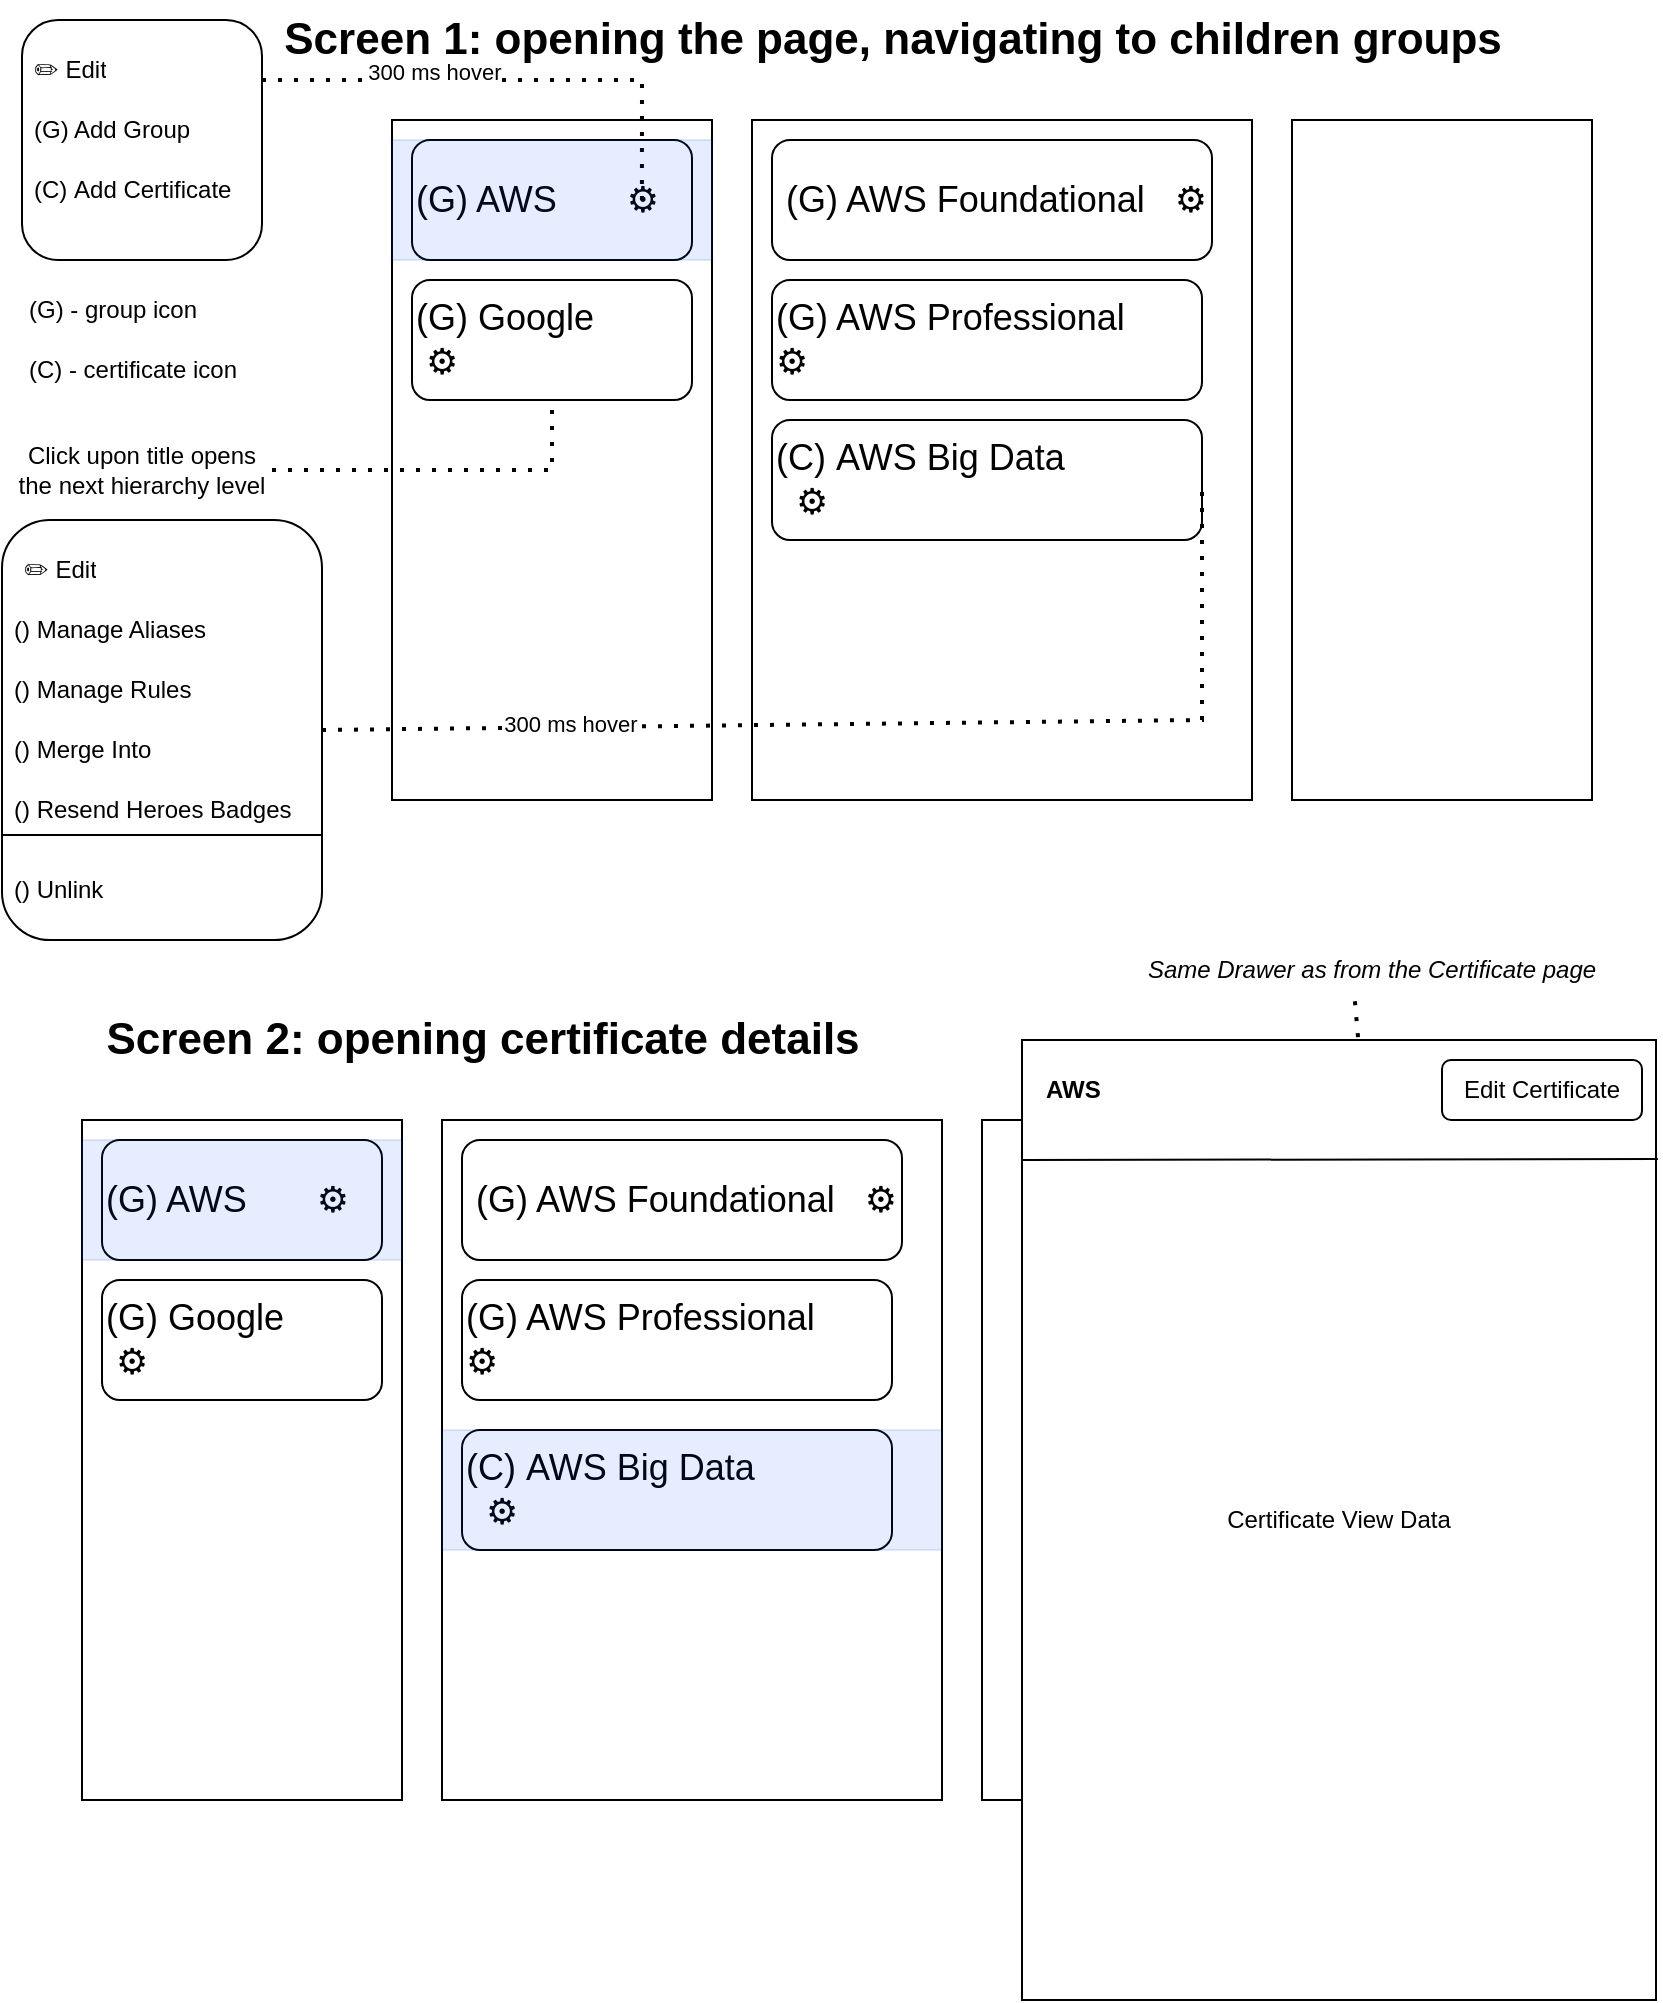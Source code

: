 <mxfile version="24.8.0">
  <diagram name="Page-1" id="hBuWPbw_RKxYHSpuhN6N">
    <mxGraphModel dx="1434" dy="785" grid="1" gridSize="10" guides="1" tooltips="1" connect="1" arrows="1" fold="1" page="1" pageScale="1" pageWidth="827" pageHeight="1169" math="0" shadow="0">
      <root>
        <mxCell id="0" />
        <mxCell id="1" parent="0" />
        <mxCell id="HwDLsMqzvmdih4KeqyfT-1" value="" style="rounded=0;whiteSpace=wrap;html=1;" parent="1" vertex="1">
          <mxGeometry x="195" y="60" width="160" height="340" as="geometry" />
        </mxCell>
        <mxCell id="HwDLsMqzvmdih4KeqyfT-2" value="" style="rounded=0;whiteSpace=wrap;html=1;" parent="1" vertex="1">
          <mxGeometry x="375" y="60" width="250" height="340" as="geometry" />
        </mxCell>
        <mxCell id="HwDLsMqzvmdih4KeqyfT-3" value="" style="rounded=0;whiteSpace=wrap;html=1;" parent="1" vertex="1">
          <mxGeometry x="645" y="60" width="150" height="340" as="geometry" />
        </mxCell>
        <mxCell id="HwDLsMqzvmdih4KeqyfT-4" value="&lt;font style=&quot;font-size: 18px;&quot;&gt;(G) AWS&amp;nbsp; &amp;nbsp; &amp;nbsp; &amp;nbsp;⚙&lt;/font&gt;" style="rounded=1;whiteSpace=wrap;html=1;align=left;" parent="1" vertex="1">
          <mxGeometry x="205" y="70" width="140" height="60" as="geometry" />
        </mxCell>
        <mxCell id="HwDLsMqzvmdih4KeqyfT-5" value="&lt;font style=&quot;font-size: 18px;&quot;&gt;(G) Google&amp;nbsp; &amp;nbsp;⚙&lt;span style=&quot;white-space: pre;&quot;&gt;&#x9;&lt;/span&gt;&lt;/font&gt;" style="rounded=1;whiteSpace=wrap;html=1;align=left;" parent="1" vertex="1">
          <mxGeometry x="205" y="140" width="140" height="60" as="geometry" />
        </mxCell>
        <mxCell id="HwDLsMqzvmdih4KeqyfT-6" value="" style="rounded=1;whiteSpace=wrap;html=1;" parent="1" vertex="1">
          <mxGeometry x="10" y="10" width="120" height="120" as="geometry" />
        </mxCell>
        <mxCell id="HwDLsMqzvmdih4KeqyfT-7" value="✏️ Edit" style="text;strokeColor=none;fillColor=none;align=left;verticalAlign=middle;spacingLeft=4;spacingRight=4;overflow=hidden;points=[[0,0.5],[1,0.5]];portConstraint=eastwest;rotatable=0;whiteSpace=wrap;html=1;" parent="1" vertex="1">
          <mxGeometry x="10" y="20" width="80" height="30" as="geometry" />
        </mxCell>
        <mxCell id="HwDLsMqzvmdih4KeqyfT-8" value="(G) Add Group" style="text;strokeColor=none;fillColor=none;align=left;verticalAlign=middle;spacingLeft=4;spacingRight=4;overflow=hidden;points=[[0,0.5],[1,0.5]];portConstraint=eastwest;rotatable=0;whiteSpace=wrap;html=1;" parent="1" vertex="1">
          <mxGeometry x="10" y="50" width="110" height="30" as="geometry" />
        </mxCell>
        <mxCell id="HwDLsMqzvmdih4KeqyfT-9" value="(C&lt;span style=&quot;background-color: initial;&quot;&gt;)&amp;nbsp;&lt;/span&gt;Add Certificate" style="text;strokeColor=none;fillColor=none;align=left;verticalAlign=middle;spacingLeft=4;spacingRight=4;overflow=hidden;points=[[0,0.5],[1,0.5]];portConstraint=eastwest;rotatable=0;whiteSpace=wrap;html=1;" parent="1" vertex="1">
          <mxGeometry x="10" y="80" width="130" height="30" as="geometry" />
        </mxCell>
        <mxCell id="HwDLsMqzvmdih4KeqyfT-10" value="" style="endArrow=none;dashed=1;html=1;dashPattern=1 3;strokeWidth=2;rounded=0;entryX=0.781;entryY=0.5;entryDx=0;entryDy=0;entryPerimeter=0;" parent="1" edge="1" target="HwDLsMqzvmdih4KeqyfT-22">
          <mxGeometry width="50" height="50" relative="1" as="geometry">
            <mxPoint x="130" y="40" as="sourcePoint" />
            <mxPoint x="270" y="100" as="targetPoint" />
            <Array as="points">
              <mxPoint x="220" y="40" />
              <mxPoint x="320" y="40" />
            </Array>
          </mxGeometry>
        </mxCell>
        <mxCell id="HwDLsMqzvmdih4KeqyfT-11" value="300 ms hover" style="edgeLabel;html=1;align=center;verticalAlign=middle;resizable=0;points=[];" parent="HwDLsMqzvmdih4KeqyfT-10" vertex="1" connectable="0">
          <mxGeometry x="-0.317" y="4" relative="1" as="geometry">
            <mxPoint as="offset" />
          </mxGeometry>
        </mxCell>
        <mxCell id="HwDLsMqzvmdih4KeqyfT-19" value="&lt;font style=&quot;font-size: 18px;&quot;&gt;&amp;nbsp;(G) AWS Foundational&amp;nbsp; &amp;nbsp;⚙&lt;/font&gt;" style="rounded=1;whiteSpace=wrap;html=1;align=left;" parent="1" vertex="1">
          <mxGeometry x="385" y="70" width="220" height="60" as="geometry" />
        </mxCell>
        <mxCell id="HwDLsMqzvmdih4KeqyfT-20" value="&lt;font style=&quot;font-size: 18px;&quot;&gt;(G) AWS Professional&amp;nbsp; &amp;nbsp; ⚙&amp;nbsp;&lt;/font&gt;" style="rounded=1;whiteSpace=wrap;html=1;align=left;" parent="1" vertex="1">
          <mxGeometry x="385" y="140" width="215" height="60" as="geometry" />
        </mxCell>
        <mxCell id="HwDLsMqzvmdih4KeqyfT-22" value="" style="rounded=0;whiteSpace=wrap;html=1;fillColor=#0050ef;fontColor=#ffffff;strokeColor=#001DBC;opacity=10;" parent="1" vertex="1">
          <mxGeometry x="195" y="70" width="160" height="60" as="geometry" />
        </mxCell>
        <mxCell id="tCF4QccahteU93C-28_2-2" value="(G) - group icon" style="text;html=1;align=center;verticalAlign=middle;resizable=0;points=[];autosize=1;strokeColor=none;fillColor=none;" vertex="1" parent="1">
          <mxGeometry y="140" width="110" height="30" as="geometry" />
        </mxCell>
        <mxCell id="tCF4QccahteU93C-28_2-3" value="(C) - certificate icon" style="text;html=1;align=center;verticalAlign=middle;resizable=0;points=[];autosize=1;strokeColor=none;fillColor=none;" vertex="1" parent="1">
          <mxGeometry y="170" width="130" height="30" as="geometry" />
        </mxCell>
        <mxCell id="tCF4QccahteU93C-28_2-4" value="Click upon title opens the next hierarchy level" style="text;html=1;align=center;verticalAlign=middle;whiteSpace=wrap;rounded=0;" vertex="1" parent="1">
          <mxGeometry x="5" y="220" width="130" height="30" as="geometry" />
        </mxCell>
        <mxCell id="tCF4QccahteU93C-28_2-6" value="" style="endArrow=none;dashed=1;html=1;dashPattern=1 3;strokeWidth=2;rounded=0;exitX=1;exitY=0.5;exitDx=0;exitDy=0;" edge="1" parent="1" source="tCF4QccahteU93C-28_2-4" target="HwDLsMqzvmdih4KeqyfT-5">
          <mxGeometry width="50" height="50" relative="1" as="geometry">
            <mxPoint x="190" y="232.833" as="sourcePoint" />
            <mxPoint x="275" y="190" as="targetPoint" />
            <Array as="points">
              <mxPoint x="275" y="235" />
            </Array>
          </mxGeometry>
        </mxCell>
        <mxCell id="tCF4QccahteU93C-28_2-7" value="&lt;b&gt;&lt;font style=&quot;font-size: 22px;&quot;&gt;Screen 1: opening the page, navigating to children groups&lt;/font&gt;&lt;/b&gt;" style="text;html=1;align=center;verticalAlign=middle;resizable=0;points=[];autosize=1;strokeColor=none;fillColor=none;" vertex="1" parent="1">
          <mxGeometry x="130" width="630" height="40" as="geometry" />
        </mxCell>
        <mxCell id="tCF4QccahteU93C-28_2-9" value="" style="rounded=0;whiteSpace=wrap;html=1;" vertex="1" parent="1">
          <mxGeometry x="40" y="560" width="160" height="340" as="geometry" />
        </mxCell>
        <mxCell id="tCF4QccahteU93C-28_2-10" value="" style="rounded=0;whiteSpace=wrap;html=1;" vertex="1" parent="1">
          <mxGeometry x="220" y="560" width="250" height="340" as="geometry" />
        </mxCell>
        <mxCell id="tCF4QccahteU93C-28_2-11" value="" style="rounded=0;whiteSpace=wrap;html=1;" vertex="1" parent="1">
          <mxGeometry x="490" y="560" width="150" height="340" as="geometry" />
        </mxCell>
        <mxCell id="tCF4QccahteU93C-28_2-12" value="&lt;font style=&quot;font-size: 18px;&quot;&gt;(G) AWS&amp;nbsp; &amp;nbsp; &amp;nbsp; &amp;nbsp;⚙&lt;/font&gt;" style="rounded=1;whiteSpace=wrap;html=1;align=left;" vertex="1" parent="1">
          <mxGeometry x="50" y="570" width="140" height="60" as="geometry" />
        </mxCell>
        <mxCell id="tCF4QccahteU93C-28_2-13" value="&lt;font style=&quot;font-size: 18px;&quot;&gt;(G) Google&amp;nbsp; &amp;nbsp;⚙&lt;span style=&quot;white-space: pre;&quot;&gt;&#x9;&lt;/span&gt;&lt;/font&gt;" style="rounded=1;whiteSpace=wrap;html=1;align=left;" vertex="1" parent="1">
          <mxGeometry x="50" y="640" width="140" height="60" as="geometry" />
        </mxCell>
        <mxCell id="tCF4QccahteU93C-28_2-14" value="" style="rounded=1;whiteSpace=wrap;html=1;" vertex="1" parent="1">
          <mxGeometry y="260" width="160" height="210" as="geometry" />
        </mxCell>
        <mxCell id="tCF4QccahteU93C-28_2-15" value="✏️ Edit" style="text;strokeColor=none;fillColor=none;align=left;verticalAlign=middle;spacingLeft=4;spacingRight=4;overflow=hidden;points=[[0,0.5],[1,0.5]];portConstraint=eastwest;rotatable=0;whiteSpace=wrap;html=1;" vertex="1" parent="1">
          <mxGeometry x="5" y="270" width="80" height="30" as="geometry" />
        </mxCell>
        <mxCell id="tCF4QccahteU93C-28_2-20" value="&lt;font style=&quot;font-size: 18px;&quot;&gt;&amp;nbsp;(G) AWS Foundational&amp;nbsp; &amp;nbsp;⚙&lt;/font&gt;" style="rounded=1;whiteSpace=wrap;html=1;align=left;" vertex="1" parent="1">
          <mxGeometry x="230" y="570" width="220" height="60" as="geometry" />
        </mxCell>
        <mxCell id="tCF4QccahteU93C-28_2-21" value="&lt;font style=&quot;font-size: 18px;&quot;&gt;(G) AWS Professional&amp;nbsp; &amp;nbsp; ⚙&amp;nbsp;&lt;/font&gt;" style="rounded=1;whiteSpace=wrap;html=1;align=left;" vertex="1" parent="1">
          <mxGeometry x="230" y="640" width="215" height="60" as="geometry" />
        </mxCell>
        <mxCell id="tCF4QccahteU93C-28_2-22" value="" style="rounded=0;whiteSpace=wrap;html=1;fillColor=#0050ef;fontColor=#ffffff;strokeColor=#001DBC;opacity=10;" vertex="1" parent="1">
          <mxGeometry x="40" y="570" width="160" height="60" as="geometry" />
        </mxCell>
        <mxCell id="tCF4QccahteU93C-28_2-28" value="&lt;font style=&quot;&quot;&gt;&lt;span style=&quot;font-size: 18px;&quot;&gt;(С)&amp;nbsp;&lt;/span&gt;&lt;span style=&quot;background-color: initial; font-size: 18px;&quot;&gt;AWS Big Data&amp;nbsp; &amp;nbsp; &amp;nbsp; &amp;nbsp; &amp;nbsp;&amp;nbsp;&lt;/span&gt;&lt;span style=&quot;font-size: 18px;&quot;&gt;⚙&amp;nbsp;&lt;/span&gt;&lt;/font&gt;" style="rounded=1;whiteSpace=wrap;html=1;align=left;" vertex="1" parent="1">
          <mxGeometry x="385" y="210" width="215" height="60" as="geometry" />
        </mxCell>
        <mxCell id="tCF4QccahteU93C-28_2-29" value="&lt;font style=&quot;&quot;&gt;&lt;span style=&quot;font-size: 18px;&quot;&gt;(С)&amp;nbsp;&lt;/span&gt;&lt;span style=&quot;background-color: initial; font-size: 18px;&quot;&gt;AWS Big Data&amp;nbsp; &amp;nbsp; &amp;nbsp; &amp;nbsp; &amp;nbsp;&amp;nbsp;&lt;/span&gt;&lt;span style=&quot;font-size: 18px;&quot;&gt;⚙&amp;nbsp;&lt;/span&gt;&lt;/font&gt;" style="rounded=1;whiteSpace=wrap;html=1;align=left;" vertex="1" parent="1">
          <mxGeometry x="230" y="715" width="215" height="60" as="geometry" />
        </mxCell>
        <mxCell id="tCF4QccahteU93C-28_2-30" value="" style="rounded=0;whiteSpace=wrap;html=1;fillColor=#0050ef;fontColor=#ffffff;strokeColor=#001DBC;opacity=10;" vertex="1" parent="1">
          <mxGeometry x="220" y="715" width="250" height="60" as="geometry" />
        </mxCell>
        <mxCell id="tCF4QccahteU93C-28_2-37" value="&lt;b&gt;&lt;font style=&quot;font-size: 22px;&quot;&gt;Screen 2: opening certificate details&lt;/font&gt;&lt;/b&gt;" style="text;html=1;align=center;verticalAlign=middle;resizable=0;points=[];autosize=1;strokeColor=none;fillColor=none;" vertex="1" parent="1">
          <mxGeometry x="40" y="500" width="400" height="40" as="geometry" />
        </mxCell>
        <mxCell id="tCF4QccahteU93C-28_2-38" value="() Manage Rules" style="text;strokeColor=none;fillColor=none;align=left;verticalAlign=middle;spacingLeft=4;spacingRight=4;overflow=hidden;points=[[0,0.5],[1,0.5]];portConstraint=eastwest;rotatable=0;whiteSpace=wrap;html=1;" vertex="1" parent="1">
          <mxGeometry y="330" width="130" height="30" as="geometry" />
        </mxCell>
        <mxCell id="tCF4QccahteU93C-28_2-39" value="() Manage Aliases" style="text;strokeColor=none;fillColor=none;align=left;verticalAlign=middle;spacingLeft=4;spacingRight=4;overflow=hidden;points=[[0,0.5],[1,0.5]];portConstraint=eastwest;rotatable=0;whiteSpace=wrap;html=1;" vertex="1" parent="1">
          <mxGeometry y="300" width="130" height="30" as="geometry" />
        </mxCell>
        <mxCell id="tCF4QccahteU93C-28_2-40" value="() Merge Into" style="text;strokeColor=none;fillColor=none;align=left;verticalAlign=middle;spacingLeft=4;spacingRight=4;overflow=hidden;points=[[0,0.5],[1,0.5]];portConstraint=eastwest;rotatable=0;whiteSpace=wrap;html=1;" vertex="1" parent="1">
          <mxGeometry y="360" width="130" height="30" as="geometry" />
        </mxCell>
        <mxCell id="tCF4QccahteU93C-28_2-41" value="() Resend Heroes Badges" style="text;strokeColor=none;fillColor=none;align=left;verticalAlign=middle;spacingLeft=4;spacingRight=4;overflow=hidden;points=[[0,0.5],[1,0.5]];portConstraint=eastwest;rotatable=0;whiteSpace=wrap;html=1;" vertex="1" parent="1">
          <mxGeometry y="390" width="150" height="30" as="geometry" />
        </mxCell>
        <mxCell id="tCF4QccahteU93C-28_2-43" value="" style="endArrow=none;html=1;rounded=0;exitX=0;exitY=0.75;exitDx=0;exitDy=0;entryX=1;entryY=0.75;entryDx=0;entryDy=0;" edge="1" parent="1" source="tCF4QccahteU93C-28_2-14" target="tCF4QccahteU93C-28_2-14">
          <mxGeometry width="50" height="50" relative="1" as="geometry">
            <mxPoint x="400" y="370" as="sourcePoint" />
            <mxPoint x="450" y="320" as="targetPoint" />
          </mxGeometry>
        </mxCell>
        <mxCell id="tCF4QccahteU93C-28_2-44" value="() Unlink" style="text;strokeColor=none;fillColor=none;align=left;verticalAlign=middle;spacingLeft=4;spacingRight=4;overflow=hidden;points=[[0,0.5],[1,0.5]];portConstraint=eastwest;rotatable=0;whiteSpace=wrap;html=1;" vertex="1" parent="1">
          <mxGeometry y="430" width="130" height="30" as="geometry" />
        </mxCell>
        <mxCell id="tCF4QccahteU93C-28_2-45" value="" style="endArrow=none;dashed=1;html=1;dashPattern=1 3;strokeWidth=2;rounded=0;exitX=1;exitY=0.5;exitDx=0;exitDy=0;entryX=1;entryY=0.5;entryDx=0;entryDy=0;" edge="1" parent="1" source="tCF4QccahteU93C-28_2-14" target="tCF4QccahteU93C-28_2-28">
          <mxGeometry width="50" height="50" relative="1" as="geometry">
            <mxPoint x="400" y="370" as="sourcePoint" />
            <mxPoint x="450" y="320" as="targetPoint" />
            <Array as="points">
              <mxPoint x="600" y="360" />
            </Array>
          </mxGeometry>
        </mxCell>
        <mxCell id="tCF4QccahteU93C-28_2-46" value="300 ms hover" style="edgeLabel;html=1;align=center;verticalAlign=middle;resizable=0;points=[];" vertex="1" connectable="0" parent="tCF4QccahteU93C-28_2-45">
          <mxGeometry x="-0.557" y="2" relative="1" as="geometry">
            <mxPoint as="offset" />
          </mxGeometry>
        </mxCell>
        <mxCell id="tCF4QccahteU93C-28_2-47" value="Certificate View Data" style="rounded=0;whiteSpace=wrap;html=1;" vertex="1" parent="1">
          <mxGeometry x="510" y="520" width="317" height="480" as="geometry" />
        </mxCell>
        <mxCell id="tCF4QccahteU93C-28_2-48" value="AWS" style="text;html=1;align=left;verticalAlign=middle;whiteSpace=wrap;rounded=0;fontStyle=1" vertex="1" parent="1">
          <mxGeometry x="520" y="530" width="160" height="30" as="geometry" />
        </mxCell>
        <mxCell id="tCF4QccahteU93C-28_2-50" value="Edit Certificate" style="rounded=1;whiteSpace=wrap;html=1;" vertex="1" parent="1">
          <mxGeometry x="720" y="530" width="100" height="30" as="geometry" />
        </mxCell>
        <mxCell id="tCF4QccahteU93C-28_2-52" value="" style="endArrow=none;html=1;rounded=0;exitX=0;exitY=0.75;exitDx=0;exitDy=0;entryX=1.003;entryY=0.124;entryDx=0;entryDy=0;entryPerimeter=0;" edge="1" parent="1" target="tCF4QccahteU93C-28_2-47">
          <mxGeometry width="50" height="50" relative="1" as="geometry">
            <mxPoint x="510" y="580" as="sourcePoint" />
            <mxPoint x="670" y="580" as="targetPoint" />
          </mxGeometry>
        </mxCell>
        <mxCell id="tCF4QccahteU93C-28_2-53" value="&lt;i&gt;Same Drawer as from the Certificate page&lt;/i&gt;" style="text;html=1;align=center;verticalAlign=middle;whiteSpace=wrap;rounded=0;" vertex="1" parent="1">
          <mxGeometry x="550" y="470" width="270" height="30" as="geometry" />
        </mxCell>
        <mxCell id="tCF4QccahteU93C-28_2-54" value="" style="endArrow=none;dashed=1;html=1;dashPattern=1 3;strokeWidth=2;rounded=0;entryX=0.467;entryY=0.883;entryDx=0;entryDy=0;entryPerimeter=0;exitX=0.53;exitY=-0.003;exitDx=0;exitDy=0;exitPerimeter=0;" edge="1" parent="1" source="tCF4QccahteU93C-28_2-47" target="tCF4QccahteU93C-28_2-53">
          <mxGeometry width="50" height="50" relative="1" as="geometry">
            <mxPoint x="400" y="700" as="sourcePoint" />
            <mxPoint x="450" y="650" as="targetPoint" />
          </mxGeometry>
        </mxCell>
      </root>
    </mxGraphModel>
  </diagram>
</mxfile>
